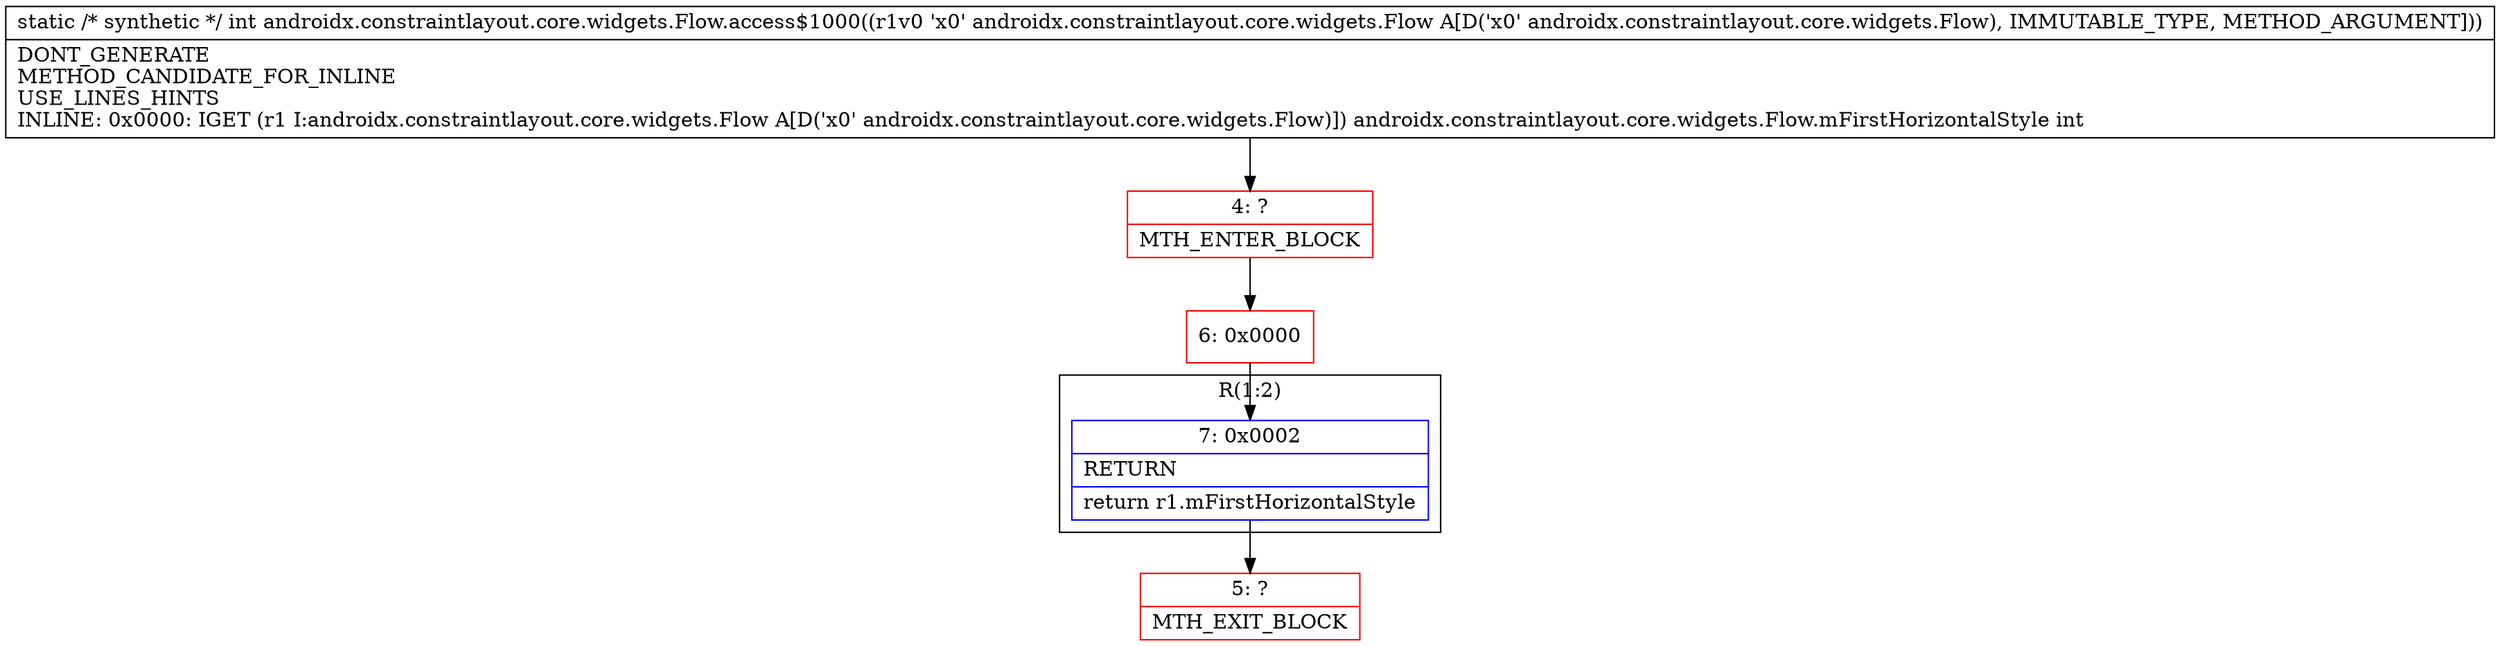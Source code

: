 digraph "CFG forandroidx.constraintlayout.core.widgets.Flow.access$1000(Landroidx\/constraintlayout\/core\/widgets\/Flow;)I" {
subgraph cluster_Region_371994676 {
label = "R(1:2)";
node [shape=record,color=blue];
Node_7 [shape=record,label="{7\:\ 0x0002|RETURN\l|return r1.mFirstHorizontalStyle\l}"];
}
Node_4 [shape=record,color=red,label="{4\:\ ?|MTH_ENTER_BLOCK\l}"];
Node_6 [shape=record,color=red,label="{6\:\ 0x0000}"];
Node_5 [shape=record,color=red,label="{5\:\ ?|MTH_EXIT_BLOCK\l}"];
MethodNode[shape=record,label="{static \/* synthetic *\/ int androidx.constraintlayout.core.widgets.Flow.access$1000((r1v0 'x0' androidx.constraintlayout.core.widgets.Flow A[D('x0' androidx.constraintlayout.core.widgets.Flow), IMMUTABLE_TYPE, METHOD_ARGUMENT]))  | DONT_GENERATE\lMETHOD_CANDIDATE_FOR_INLINE\lUSE_LINES_HINTS\lINLINE: 0x0000: IGET  (r1 I:androidx.constraintlayout.core.widgets.Flow A[D('x0' androidx.constraintlayout.core.widgets.Flow)]) androidx.constraintlayout.core.widgets.Flow.mFirstHorizontalStyle int\l}"];
MethodNode -> Node_4;Node_7 -> Node_5;
Node_4 -> Node_6;
Node_6 -> Node_7;
}

